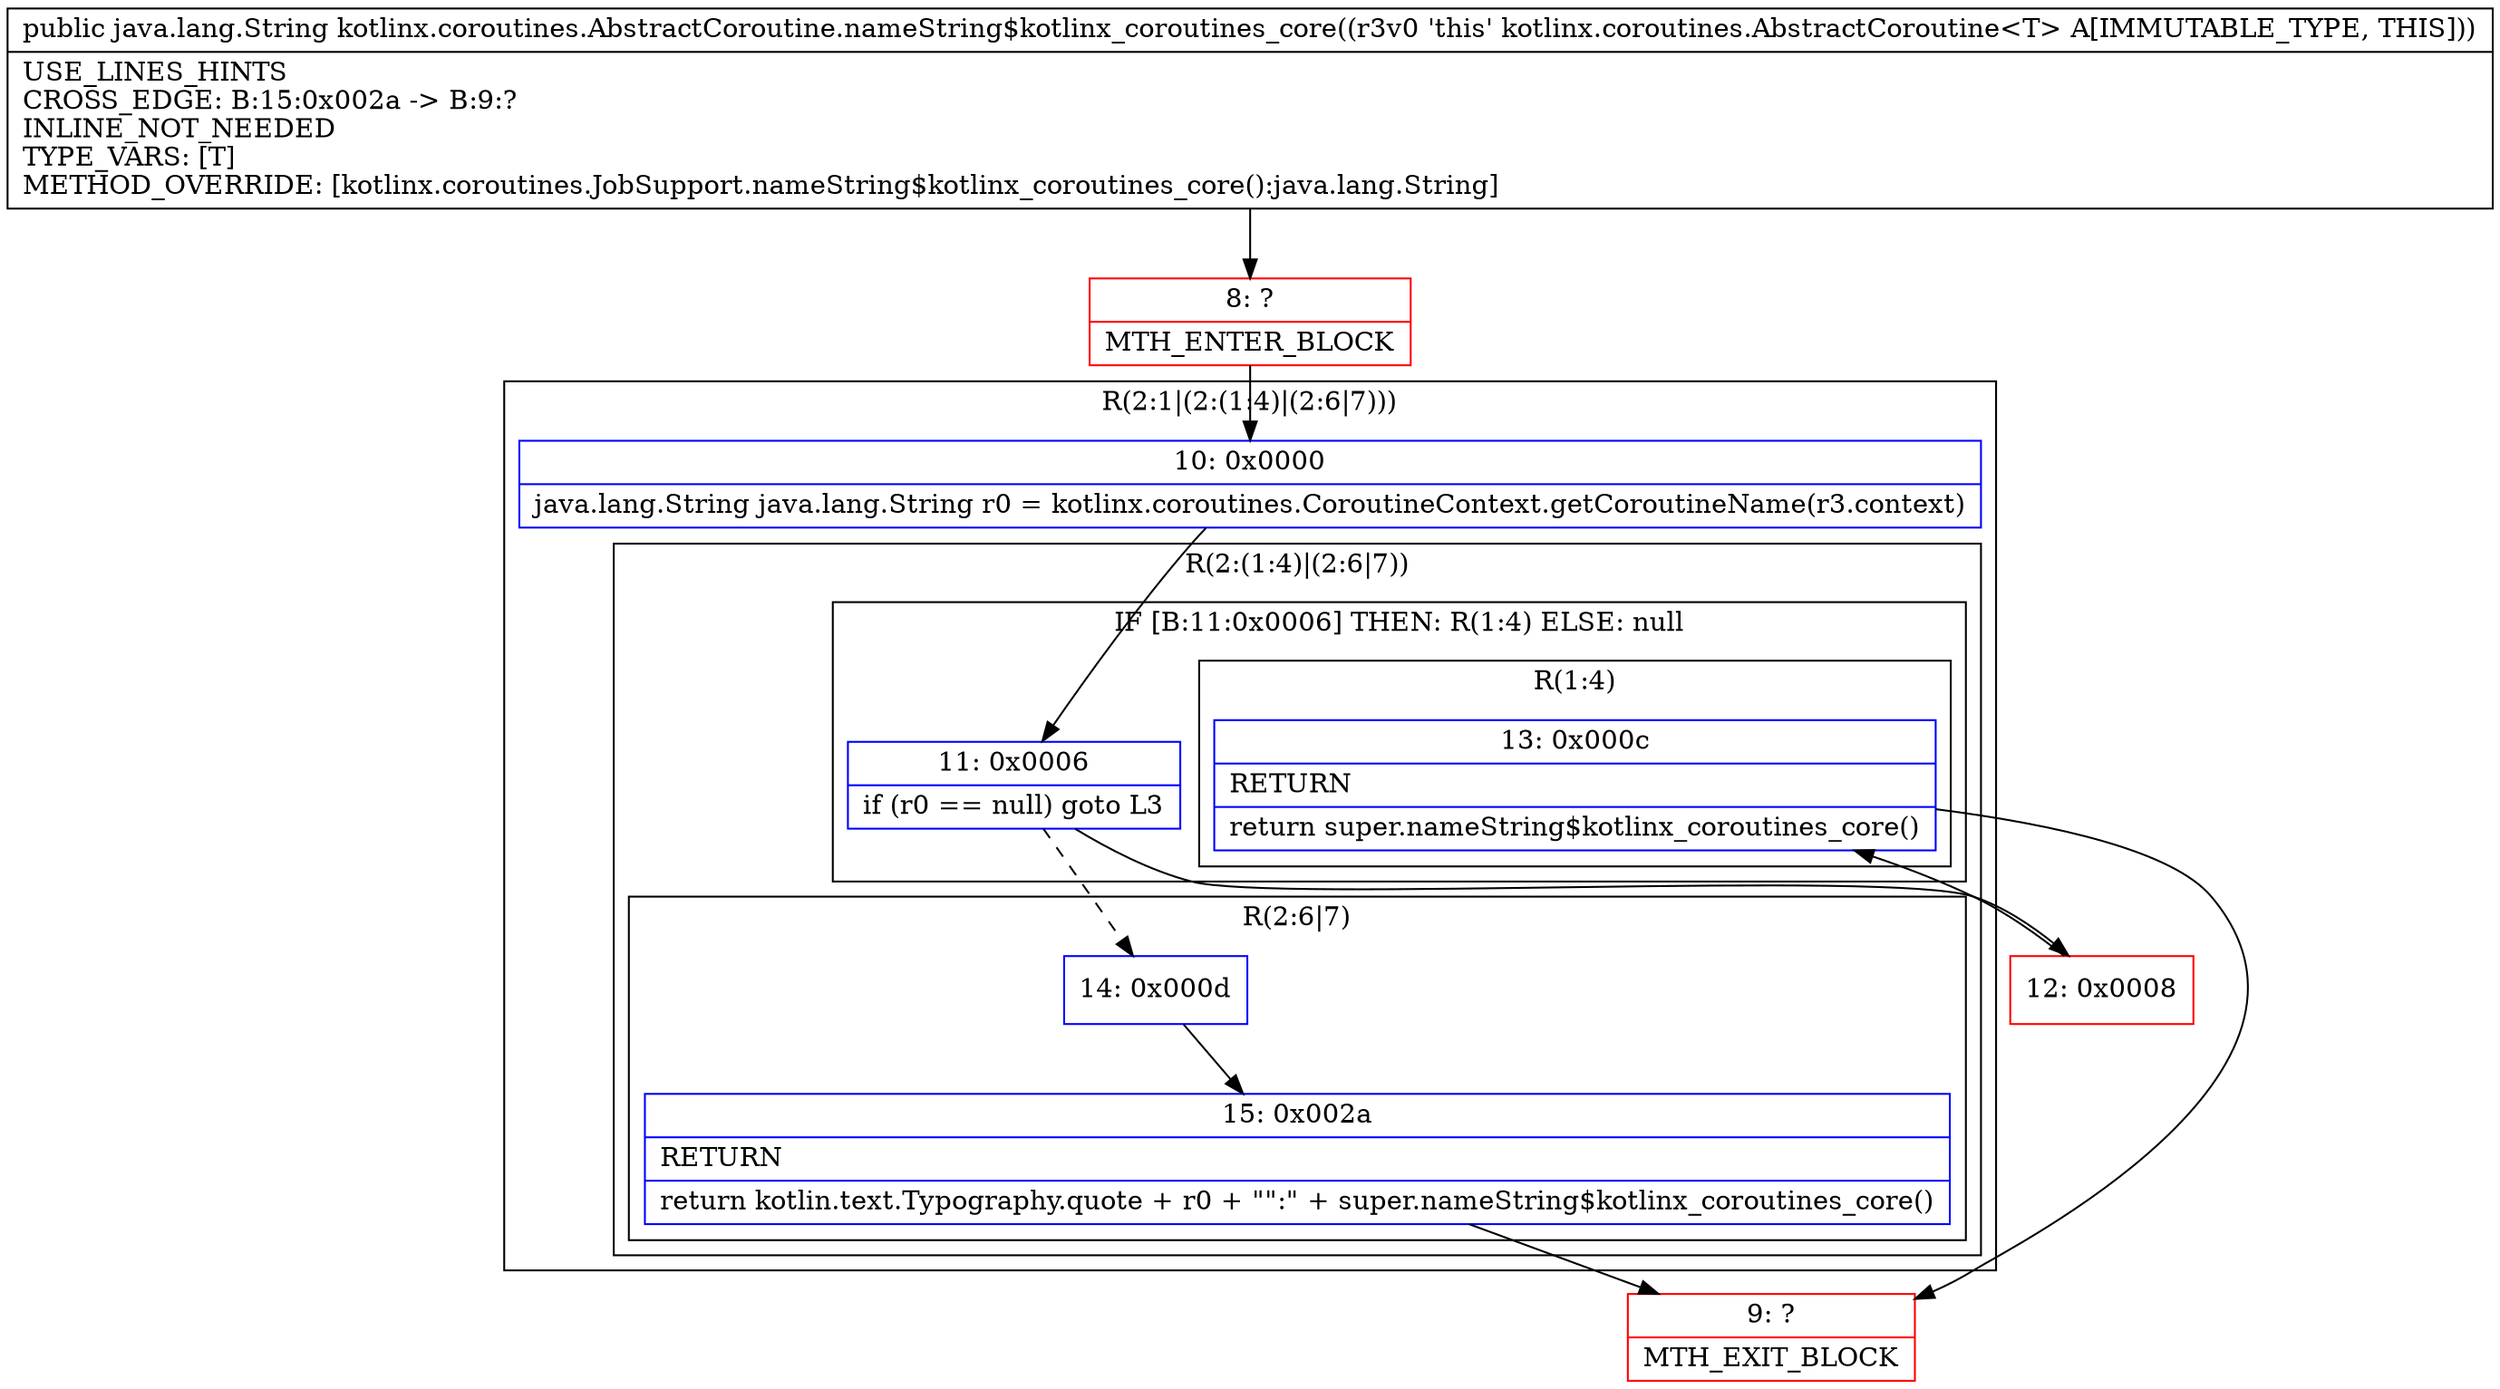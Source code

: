 digraph "CFG forkotlinx.coroutines.AbstractCoroutine.nameString$kotlinx_coroutines_core()Ljava\/lang\/String;" {
subgraph cluster_Region_276855758 {
label = "R(2:1|(2:(1:4)|(2:6|7)))";
node [shape=record,color=blue];
Node_10 [shape=record,label="{10\:\ 0x0000|java.lang.String java.lang.String r0 = kotlinx.coroutines.CoroutineContext.getCoroutineName(r3.context)\l}"];
subgraph cluster_Region_1069644326 {
label = "R(2:(1:4)|(2:6|7))";
node [shape=record,color=blue];
subgraph cluster_IfRegion_1711968524 {
label = "IF [B:11:0x0006] THEN: R(1:4) ELSE: null";
node [shape=record,color=blue];
Node_11 [shape=record,label="{11\:\ 0x0006|if (r0 == null) goto L3\l}"];
subgraph cluster_Region_97879135 {
label = "R(1:4)";
node [shape=record,color=blue];
Node_13 [shape=record,label="{13\:\ 0x000c|RETURN\l|return super.nameString$kotlinx_coroutines_core()\l}"];
}
}
subgraph cluster_Region_1648747513 {
label = "R(2:6|7)";
node [shape=record,color=blue];
Node_14 [shape=record,label="{14\:\ 0x000d}"];
Node_15 [shape=record,label="{15\:\ 0x002a|RETURN\l|return kotlin.text.Typography.quote + r0 + \"\":\" + super.nameString$kotlinx_coroutines_core()\l}"];
}
}
}
Node_8 [shape=record,color=red,label="{8\:\ ?|MTH_ENTER_BLOCK\l}"];
Node_12 [shape=record,color=red,label="{12\:\ 0x0008}"];
Node_9 [shape=record,color=red,label="{9\:\ ?|MTH_EXIT_BLOCK\l}"];
MethodNode[shape=record,label="{public java.lang.String kotlinx.coroutines.AbstractCoroutine.nameString$kotlinx_coroutines_core((r3v0 'this' kotlinx.coroutines.AbstractCoroutine\<T\> A[IMMUTABLE_TYPE, THIS]))  | USE_LINES_HINTS\lCROSS_EDGE: B:15:0x002a \-\> B:9:?\lINLINE_NOT_NEEDED\lTYPE_VARS: [T]\lMETHOD_OVERRIDE: [kotlinx.coroutines.JobSupport.nameString$kotlinx_coroutines_core():java.lang.String]\l}"];
MethodNode -> Node_8;Node_10 -> Node_11;
Node_11 -> Node_12;
Node_11 -> Node_14[style=dashed];
Node_13 -> Node_9;
Node_14 -> Node_15;
Node_15 -> Node_9;
Node_8 -> Node_10;
Node_12 -> Node_13;
}

